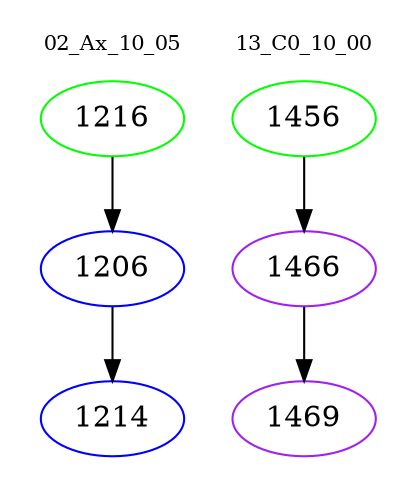 digraph{
subgraph cluster_0 {
color = white
label = "02_Ax_10_05";
fontsize=10;
T0_1216 [label="1216", color="green"]
T0_1216 -> T0_1206 [color="black"]
T0_1206 [label="1206", color="blue"]
T0_1206 -> T0_1214 [color="black"]
T0_1214 [label="1214", color="blue"]
}
subgraph cluster_1 {
color = white
label = "13_C0_10_00";
fontsize=10;
T1_1456 [label="1456", color="green"]
T1_1456 -> T1_1466 [color="black"]
T1_1466 [label="1466", color="purple"]
T1_1466 -> T1_1469 [color="black"]
T1_1469 [label="1469", color="purple"]
}
}
